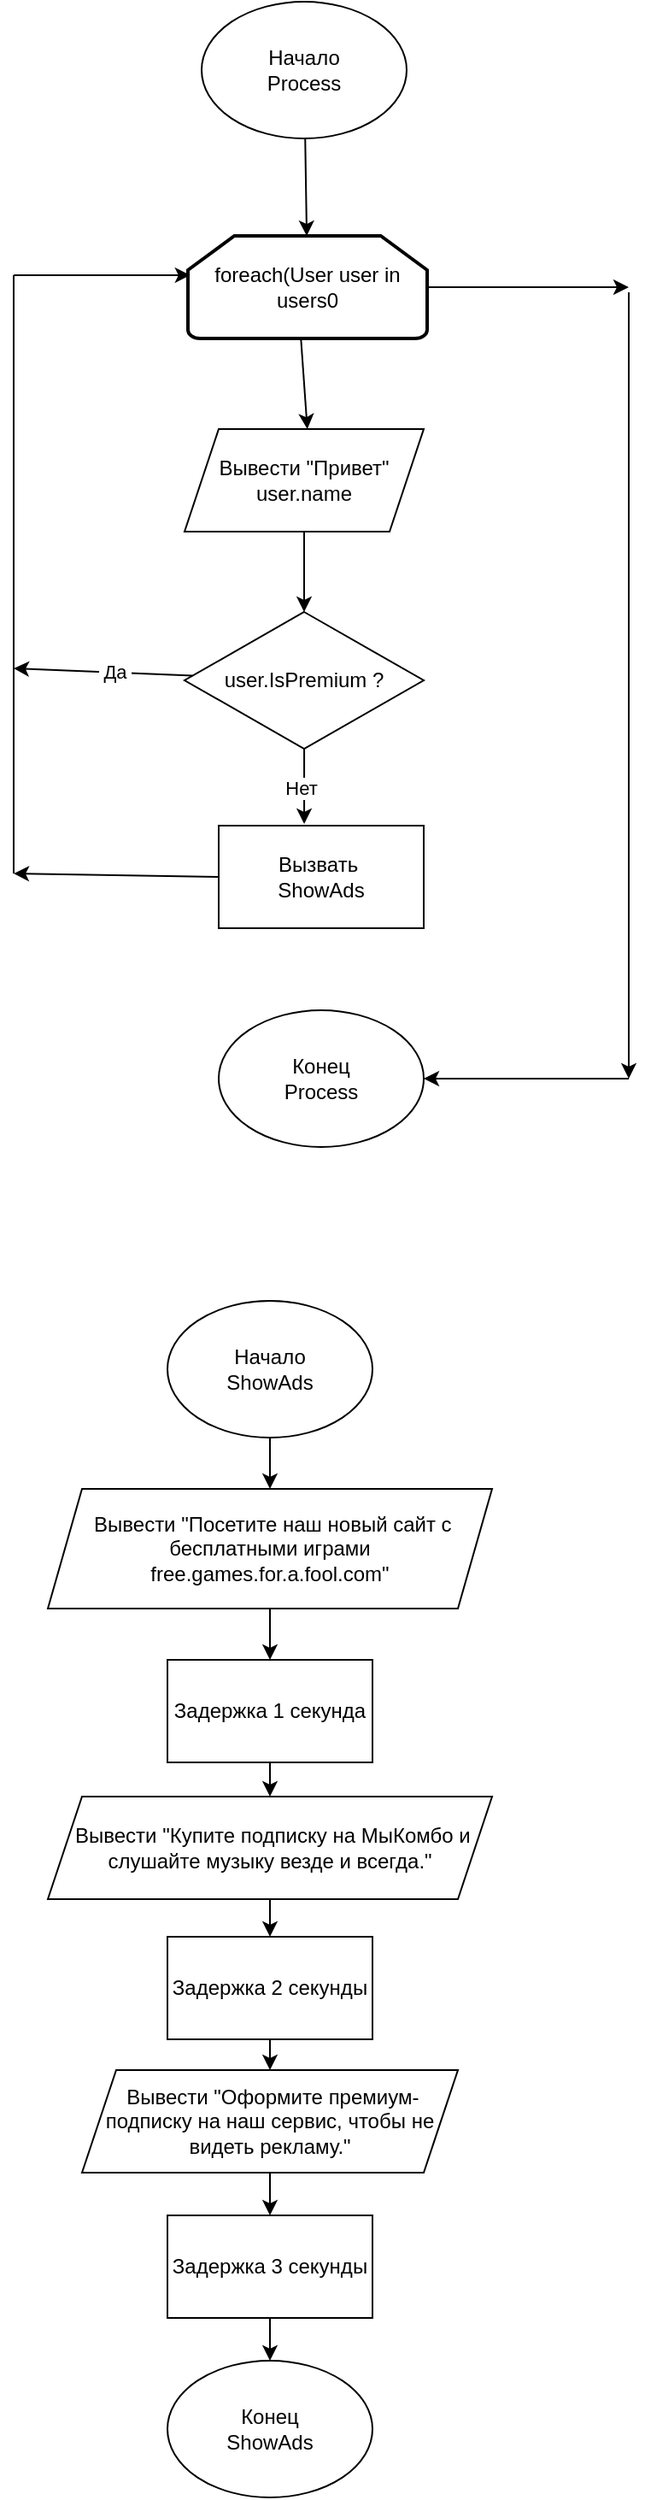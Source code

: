 <mxfile version="21.6.7" type="device">
  <diagram name="Страница — 1" id="vl8xpE9bw2vZpc14EVgm">
    <mxGraphModel dx="1194" dy="752" grid="1" gridSize="10" guides="1" tooltips="1" connect="1" arrows="1" fold="1" page="1" pageScale="1" pageWidth="827" pageHeight="1169" math="0" shadow="0">
      <root>
        <mxCell id="0" />
        <mxCell id="1" parent="0" />
        <mxCell id="NGl45Kfx3lGew7iLWRQ_-2" value="Начало&lt;br&gt;Process" style="ellipse;whiteSpace=wrap;html=1;" vertex="1" parent="1">
          <mxGeometry x="330" y="40" width="120" height="80" as="geometry" />
        </mxCell>
        <mxCell id="NGl45Kfx3lGew7iLWRQ_-3" value="Конец&lt;br&gt;Process" style="ellipse;whiteSpace=wrap;html=1;" vertex="1" parent="1">
          <mxGeometry x="340" y="630" width="120" height="80" as="geometry" />
        </mxCell>
        <mxCell id="NGl45Kfx3lGew7iLWRQ_-5" value="user.IsPremium ?" style="rhombus;whiteSpace=wrap;html=1;" vertex="1" parent="1">
          <mxGeometry x="320" y="397" width="140" height="80" as="geometry" />
        </mxCell>
        <mxCell id="NGl45Kfx3lGew7iLWRQ_-7" value="" style="endArrow=classic;html=1;rounded=0;entryX=0.417;entryY=-0.017;entryDx=0;entryDy=0;entryPerimeter=0;" edge="1" parent="1" source="NGl45Kfx3lGew7iLWRQ_-5" target="NGl45Kfx3lGew7iLWRQ_-11">
          <mxGeometry width="50" height="50" relative="1" as="geometry">
            <mxPoint x="460" y="337" as="sourcePoint" />
            <mxPoint x="549.96" y="377" as="targetPoint" />
          </mxGeometry>
        </mxCell>
        <mxCell id="NGl45Kfx3lGew7iLWRQ_-8" value="&amp;nbsp;Нет&amp;nbsp;" style="edgeLabel;html=1;align=center;verticalAlign=middle;resizable=0;points=[];" vertex="1" connectable="0" parent="NGl45Kfx3lGew7iLWRQ_-7">
          <mxGeometry x="0.017" y="-2" relative="1" as="geometry">
            <mxPoint as="offset" />
          </mxGeometry>
        </mxCell>
        <mxCell id="NGl45Kfx3lGew7iLWRQ_-11" value="Вызвать&amp;nbsp;&lt;br&gt;ShowAds" style="rounded=0;whiteSpace=wrap;html=1;" vertex="1" parent="1">
          <mxGeometry x="340" y="522" width="120" height="60" as="geometry" />
        </mxCell>
        <mxCell id="NGl45Kfx3lGew7iLWRQ_-13" value="foreach(User user in users0" style="strokeWidth=2;html=1;shape=mxgraph.flowchart.loop_limit;whiteSpace=wrap;" vertex="1" parent="1">
          <mxGeometry x="322" y="177" width="140" height="60" as="geometry" />
        </mxCell>
        <mxCell id="NGl45Kfx3lGew7iLWRQ_-14" value="" style="endArrow=classic;html=1;rounded=0;" edge="1" parent="1">
          <mxGeometry width="50" height="50" relative="1" as="geometry">
            <mxPoint x="388.124" y="237" as="sourcePoint" />
            <mxPoint x="391.876" y="290" as="targetPoint" />
          </mxGeometry>
        </mxCell>
        <mxCell id="NGl45Kfx3lGew7iLWRQ_-16" value="" style="endArrow=classic;html=1;rounded=0;entryX=0.01;entryY=0.383;entryDx=0;entryDy=0;entryPerimeter=0;" edge="1" parent="1" target="NGl45Kfx3lGew7iLWRQ_-13">
          <mxGeometry width="50" height="50" relative="1" as="geometry">
            <mxPoint x="220" y="200" as="sourcePoint" />
            <mxPoint x="180" y="547" as="targetPoint" />
          </mxGeometry>
        </mxCell>
        <mxCell id="NGl45Kfx3lGew7iLWRQ_-19" value="" style="endArrow=classic;html=1;rounded=0;exitX=0;exitY=0.5;exitDx=0;exitDy=0;" edge="1" parent="1" source="NGl45Kfx3lGew7iLWRQ_-11">
          <mxGeometry width="50" height="50" relative="1" as="geometry">
            <mxPoint x="390" y="577" as="sourcePoint" />
            <mxPoint x="220" y="550" as="targetPoint" />
          </mxGeometry>
        </mxCell>
        <mxCell id="NGl45Kfx3lGew7iLWRQ_-22" value="" style="endArrow=classic;html=1;rounded=0;" edge="1" parent="1" source="NGl45Kfx3lGew7iLWRQ_-13">
          <mxGeometry width="50" height="50" relative="1" as="geometry">
            <mxPoint x="530" y="277" as="sourcePoint" />
            <mxPoint x="580" y="207" as="targetPoint" />
          </mxGeometry>
        </mxCell>
        <mxCell id="NGl45Kfx3lGew7iLWRQ_-26" value="" style="endArrow=classic;html=1;rounded=0;" edge="1" parent="1" source="NGl45Kfx3lGew7iLWRQ_-2" target="NGl45Kfx3lGew7iLWRQ_-13">
          <mxGeometry width="50" height="50" relative="1" as="geometry">
            <mxPoint x="500" y="160" as="sourcePoint" />
            <mxPoint x="550" y="110" as="targetPoint" />
          </mxGeometry>
        </mxCell>
        <mxCell id="NGl45Kfx3lGew7iLWRQ_-27" value="" style="endArrow=none;html=1;rounded=0;" edge="1" parent="1">
          <mxGeometry width="50" height="50" relative="1" as="geometry">
            <mxPoint x="220" y="440" as="sourcePoint" />
            <mxPoint x="220" y="200" as="targetPoint" />
          </mxGeometry>
        </mxCell>
        <mxCell id="NGl45Kfx3lGew7iLWRQ_-31" value="Вывести &quot;Привет&quot;&lt;br&gt;user.name" style="shape=parallelogram;perimeter=parallelogramPerimeter;whiteSpace=wrap;html=1;fixedSize=1;" vertex="1" parent="1">
          <mxGeometry x="320" y="290" width="140" height="60" as="geometry" />
        </mxCell>
        <mxCell id="NGl45Kfx3lGew7iLWRQ_-32" value="" style="endArrow=classic;html=1;rounded=0;" edge="1" parent="1" source="NGl45Kfx3lGew7iLWRQ_-31" target="NGl45Kfx3lGew7iLWRQ_-5">
          <mxGeometry width="50" height="50" relative="1" as="geometry">
            <mxPoint x="240" y="410" as="sourcePoint" />
            <mxPoint x="290" y="360" as="targetPoint" />
          </mxGeometry>
        </mxCell>
        <mxCell id="NGl45Kfx3lGew7iLWRQ_-33" value="" style="endArrow=none;html=1;rounded=0;" edge="1" parent="1">
          <mxGeometry width="50" height="50" relative="1" as="geometry">
            <mxPoint x="220" y="440" as="sourcePoint" />
            <mxPoint x="220" y="550" as="targetPoint" />
          </mxGeometry>
        </mxCell>
        <mxCell id="NGl45Kfx3lGew7iLWRQ_-34" value="" style="endArrow=classic;html=1;rounded=0;" edge="1" parent="1">
          <mxGeometry width="50" height="50" relative="1" as="geometry">
            <mxPoint x="580" y="210" as="sourcePoint" />
            <mxPoint x="580" y="670" as="targetPoint" />
          </mxGeometry>
        </mxCell>
        <mxCell id="NGl45Kfx3lGew7iLWRQ_-35" value="" style="endArrow=classic;html=1;rounded=0;" edge="1" parent="1" target="NGl45Kfx3lGew7iLWRQ_-3">
          <mxGeometry width="50" height="50" relative="1" as="geometry">
            <mxPoint x="580" y="670" as="sourcePoint" />
            <mxPoint x="500" y="710" as="targetPoint" />
          </mxGeometry>
        </mxCell>
        <mxCell id="NGl45Kfx3lGew7iLWRQ_-36" value="" style="endArrow=classic;html=1;rounded=0;" edge="1" parent="1" source="NGl45Kfx3lGew7iLWRQ_-5">
          <mxGeometry width="50" height="50" relative="1" as="geometry">
            <mxPoint x="380" y="500" as="sourcePoint" />
            <mxPoint x="220" y="430" as="targetPoint" />
          </mxGeometry>
        </mxCell>
        <mxCell id="NGl45Kfx3lGew7iLWRQ_-54" value="&amp;nbsp;Да&amp;nbsp;" style="edgeLabel;html=1;align=center;verticalAlign=middle;resizable=0;points=[];" vertex="1" connectable="0" parent="NGl45Kfx3lGew7iLWRQ_-36">
          <mxGeometry x="-0.126" y="-1" relative="1" as="geometry">
            <mxPoint as="offset" />
          </mxGeometry>
        </mxCell>
        <mxCell id="NGl45Kfx3lGew7iLWRQ_-37" value="Конец&lt;br&gt;ShowAds" style="ellipse;whiteSpace=wrap;html=1;" vertex="1" parent="1">
          <mxGeometry x="310" y="1420" width="120" height="80" as="geometry" />
        </mxCell>
        <mxCell id="NGl45Kfx3lGew7iLWRQ_-38" value="Начало&lt;br&gt;ShowAds" style="ellipse;whiteSpace=wrap;html=1;" vertex="1" parent="1">
          <mxGeometry x="310" y="800" width="120" height="80" as="geometry" />
        </mxCell>
        <mxCell id="NGl45Kfx3lGew7iLWRQ_-39" value="&amp;nbsp;Вывести &quot;Посетите наш новый сайт с бесплатными играми free.games.for.a.fool.com&quot;" style="shape=parallelogram;perimeter=parallelogramPerimeter;whiteSpace=wrap;html=1;fixedSize=1;" vertex="1" parent="1">
          <mxGeometry x="240" y="910" width="260" height="70" as="geometry" />
        </mxCell>
        <mxCell id="NGl45Kfx3lGew7iLWRQ_-40" value="&amp;nbsp;Вывести&amp;nbsp;&quot;Купите подписку на МыКомбо и слушайте музыку везде и всегда.&quot;" style="shape=parallelogram;perimeter=parallelogramPerimeter;whiteSpace=wrap;html=1;fixedSize=1;" vertex="1" parent="1">
          <mxGeometry x="240" y="1090" width="260" height="60" as="geometry" />
        </mxCell>
        <mxCell id="NGl45Kfx3lGew7iLWRQ_-41" value="&amp;nbsp;Вывести&amp;nbsp;&quot;Оформите премиум-подписку на наш сервис, чтобы не видеть рекламу.&quot;" style="shape=parallelogram;perimeter=parallelogramPerimeter;whiteSpace=wrap;html=1;fixedSize=1;" vertex="1" parent="1">
          <mxGeometry x="260" y="1250" width="220" height="60" as="geometry" />
        </mxCell>
        <mxCell id="NGl45Kfx3lGew7iLWRQ_-42" value="Задержка 1 секунда" style="rounded=0;whiteSpace=wrap;html=1;" vertex="1" parent="1">
          <mxGeometry x="310" y="1010" width="120" height="60" as="geometry" />
        </mxCell>
        <mxCell id="NGl45Kfx3lGew7iLWRQ_-43" value="Задержка 2 секунды" style="rounded=0;whiteSpace=wrap;html=1;" vertex="1" parent="1">
          <mxGeometry x="310" y="1172" width="120" height="60" as="geometry" />
        </mxCell>
        <mxCell id="NGl45Kfx3lGew7iLWRQ_-44" value="Задержка 3 секунды" style="rounded=0;whiteSpace=wrap;html=1;" vertex="1" parent="1">
          <mxGeometry x="310" y="1335" width="120" height="60" as="geometry" />
        </mxCell>
        <mxCell id="NGl45Kfx3lGew7iLWRQ_-45" value="" style="endArrow=classic;html=1;rounded=0;" edge="1" parent="1" source="NGl45Kfx3lGew7iLWRQ_-38" target="NGl45Kfx3lGew7iLWRQ_-39">
          <mxGeometry width="50" height="50" relative="1" as="geometry">
            <mxPoint x="150" y="890" as="sourcePoint" />
            <mxPoint x="200" y="840" as="targetPoint" />
          </mxGeometry>
        </mxCell>
        <mxCell id="NGl45Kfx3lGew7iLWRQ_-46" value="" style="endArrow=classic;html=1;rounded=0;" edge="1" parent="1" source="NGl45Kfx3lGew7iLWRQ_-39" target="NGl45Kfx3lGew7iLWRQ_-42">
          <mxGeometry width="50" height="50" relative="1" as="geometry">
            <mxPoint x="380" y="890" as="sourcePoint" />
            <mxPoint x="380" y="920" as="targetPoint" />
          </mxGeometry>
        </mxCell>
        <mxCell id="NGl45Kfx3lGew7iLWRQ_-49" value="" style="endArrow=classic;html=1;rounded=0;" edge="1" parent="1" source="NGl45Kfx3lGew7iLWRQ_-42" target="NGl45Kfx3lGew7iLWRQ_-40">
          <mxGeometry width="50" height="50" relative="1" as="geometry">
            <mxPoint x="300" y="1160" as="sourcePoint" />
            <mxPoint x="350" y="1110" as="targetPoint" />
          </mxGeometry>
        </mxCell>
        <mxCell id="NGl45Kfx3lGew7iLWRQ_-50" value="" style="endArrow=classic;html=1;rounded=0;" edge="1" parent="1" source="NGl45Kfx3lGew7iLWRQ_-40" target="NGl45Kfx3lGew7iLWRQ_-43">
          <mxGeometry width="50" height="50" relative="1" as="geometry">
            <mxPoint x="300" y="1160" as="sourcePoint" />
            <mxPoint x="350" y="1110" as="targetPoint" />
          </mxGeometry>
        </mxCell>
        <mxCell id="NGl45Kfx3lGew7iLWRQ_-51" value="" style="endArrow=classic;html=1;rounded=0;" edge="1" parent="1" source="NGl45Kfx3lGew7iLWRQ_-43" target="NGl45Kfx3lGew7iLWRQ_-41">
          <mxGeometry width="50" height="50" relative="1" as="geometry">
            <mxPoint x="300" y="1160" as="sourcePoint" />
            <mxPoint x="350" y="1110" as="targetPoint" />
          </mxGeometry>
        </mxCell>
        <mxCell id="NGl45Kfx3lGew7iLWRQ_-52" value="" style="endArrow=classic;html=1;rounded=0;" edge="1" parent="1" source="NGl45Kfx3lGew7iLWRQ_-41" target="NGl45Kfx3lGew7iLWRQ_-44">
          <mxGeometry width="50" height="50" relative="1" as="geometry">
            <mxPoint x="300" y="1160" as="sourcePoint" />
            <mxPoint x="350" y="1110" as="targetPoint" />
          </mxGeometry>
        </mxCell>
        <mxCell id="NGl45Kfx3lGew7iLWRQ_-53" value="" style="endArrow=classic;html=1;rounded=0;" edge="1" parent="1" source="NGl45Kfx3lGew7iLWRQ_-44" target="NGl45Kfx3lGew7iLWRQ_-37">
          <mxGeometry width="50" height="50" relative="1" as="geometry">
            <mxPoint x="300" y="1160" as="sourcePoint" />
            <mxPoint x="350" y="1110" as="targetPoint" />
          </mxGeometry>
        </mxCell>
      </root>
    </mxGraphModel>
  </diagram>
</mxfile>
